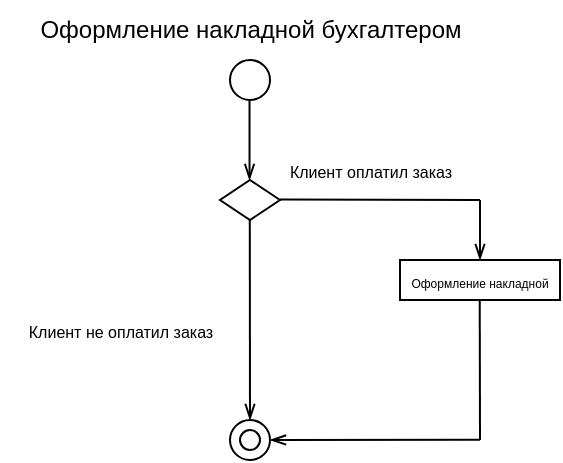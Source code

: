 <mxfile version="21.6.8" type="device">
  <diagram name="Страница — 1" id="_eYoUZJJS_9BQYj-UKhj">
    <mxGraphModel dx="237" dy="141" grid="1" gridSize="10" guides="1" tooltips="1" connect="1" arrows="1" fold="1" page="1" pageScale="1" pageWidth="827" pageHeight="1169" math="0" shadow="0">
      <root>
        <mxCell id="0" />
        <mxCell id="1" parent="0" />
        <mxCell id="xCFNGu0KwgzwJdECwWBi-1" value="Оформление накладной бухгалтером" style="text;html=1;align=center;verticalAlign=middle;resizable=0;points=[];autosize=1;strokeColor=none;fillColor=none;" vertex="1" parent="1">
          <mxGeometry x="270" y="140" width="230" height="30" as="geometry" />
        </mxCell>
        <mxCell id="xCFNGu0KwgzwJdECwWBi-2" value="" style="ellipse;whiteSpace=wrap;html=1;aspect=fixed;" vertex="1" parent="1">
          <mxGeometry x="375" y="170" width="20" height="20" as="geometry" />
        </mxCell>
        <mxCell id="xCFNGu0KwgzwJdECwWBi-3" value="" style="endArrow=openThin;html=1;rounded=0;endFill=0;" edge="1" parent="1">
          <mxGeometry width="50" height="50" relative="1" as="geometry">
            <mxPoint x="384.76" y="190" as="sourcePoint" />
            <mxPoint x="384.76" y="230" as="targetPoint" />
          </mxGeometry>
        </mxCell>
        <mxCell id="xCFNGu0KwgzwJdECwWBi-4" value="" style="rhombus;whiteSpace=wrap;html=1;" vertex="1" parent="1">
          <mxGeometry x="370" y="230" width="30" height="20" as="geometry" />
        </mxCell>
        <mxCell id="xCFNGu0KwgzwJdECwWBi-6" value="&lt;font style=&quot;font-size: 8px;&quot;&gt;Клиент оплатил заказ&lt;/font&gt;" style="text;html=1;align=center;verticalAlign=middle;resizable=0;points=[];autosize=1;strokeColor=none;fillColor=none;" vertex="1" parent="1">
          <mxGeometry x="395" y="210" width="100" height="30" as="geometry" />
        </mxCell>
        <mxCell id="xCFNGu0KwgzwJdECwWBi-7" value="" style="endArrow=none;html=1;rounded=0;" edge="1" parent="1">
          <mxGeometry width="50" height="50" relative="1" as="geometry">
            <mxPoint x="400" y="239.77" as="sourcePoint" />
            <mxPoint x="500" y="240" as="targetPoint" />
          </mxGeometry>
        </mxCell>
        <mxCell id="xCFNGu0KwgzwJdECwWBi-8" value="" style="endArrow=openThin;html=1;rounded=0;endFill=0;" edge="1" parent="1">
          <mxGeometry width="50" height="50" relative="1" as="geometry">
            <mxPoint x="500" y="240" as="sourcePoint" />
            <mxPoint x="500" y="270" as="targetPoint" />
          </mxGeometry>
        </mxCell>
        <mxCell id="xCFNGu0KwgzwJdECwWBi-9" value="&lt;font style=&quot;font-size: 6px;&quot;&gt;Оформление накладной&lt;/font&gt;" style="rounded=0;whiteSpace=wrap;html=1;" vertex="1" parent="1">
          <mxGeometry x="460" y="270" width="80" height="20" as="geometry" />
        </mxCell>
        <mxCell id="xCFNGu0KwgzwJdECwWBi-10" value="" style="ellipse;whiteSpace=wrap;html=1;aspect=fixed;" vertex="1" parent="1">
          <mxGeometry x="375" y="350" width="20" height="20" as="geometry" />
        </mxCell>
        <mxCell id="xCFNGu0KwgzwJdECwWBi-11" value="" style="endArrow=openThin;html=1;rounded=0;endFill=0;entryX=0.5;entryY=0;entryDx=0;entryDy=0;" edge="1" parent="1" target="xCFNGu0KwgzwJdECwWBi-10">
          <mxGeometry width="50" height="50" relative="1" as="geometry">
            <mxPoint x="384.89" y="250" as="sourcePoint" />
            <mxPoint x="384.89" y="280.23" as="targetPoint" />
          </mxGeometry>
        </mxCell>
        <mxCell id="xCFNGu0KwgzwJdECwWBi-12" value="&lt;font style=&quot;font-size: 8px;&quot;&gt;Клиент не оплатил заказ&lt;/font&gt;" style="text;html=1;align=center;verticalAlign=middle;resizable=0;points=[];autosize=1;strokeColor=none;fillColor=none;" vertex="1" parent="1">
          <mxGeometry x="260" y="290" width="120" height="30" as="geometry" />
        </mxCell>
        <mxCell id="xCFNGu0KwgzwJdECwWBi-14" value="" style="endArrow=none;html=1;rounded=0;" edge="1" parent="1">
          <mxGeometry width="50" height="50" relative="1" as="geometry">
            <mxPoint x="500" y="360" as="sourcePoint" />
            <mxPoint x="499.86" y="290" as="targetPoint" />
          </mxGeometry>
        </mxCell>
        <mxCell id="xCFNGu0KwgzwJdECwWBi-15" value="" style="endArrow=openThin;html=1;rounded=0;endFill=0;entryX=1;entryY=0.5;entryDx=0;entryDy=0;" edge="1" parent="1" target="xCFNGu0KwgzwJdECwWBi-10">
          <mxGeometry width="50" height="50" relative="1" as="geometry">
            <mxPoint x="500" y="359.86" as="sourcePoint" />
            <mxPoint x="470" y="359.86" as="targetPoint" />
          </mxGeometry>
        </mxCell>
        <mxCell id="xCFNGu0KwgzwJdECwWBi-16" value="" style="ellipse;whiteSpace=wrap;html=1;aspect=fixed;" vertex="1" parent="1">
          <mxGeometry x="380" y="355" width="10" height="10" as="geometry" />
        </mxCell>
      </root>
    </mxGraphModel>
  </diagram>
</mxfile>
